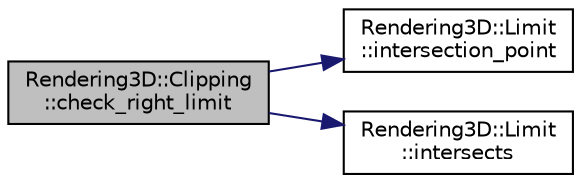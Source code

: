 digraph "Rendering3D::Clipping::check_right_limit"
{
 // LATEX_PDF_SIZE
  edge [fontname="Helvetica",fontsize="10",labelfontname="Helvetica",labelfontsize="10"];
  node [fontname="Helvetica",fontsize="10",shape=record];
  rankdir="LR";
  Node1 [label="Rendering3D::Clipping\l::check_right_limit",height=0.2,width=0.4,color="black", fillcolor="grey75", style="filled", fontcolor="black",tooltip="Clip by right limit."];
  Node1 -> Node2 [color="midnightblue",fontsize="10",style="solid",fontname="Helvetica"];
  Node2 [label="Rendering3D::Limit\l::intersection_point",height=0.2,width=0.4,color="black", fillcolor="white", style="filled",URL="$struct_rendering3_d_1_1_limit.html#a17357ffb7febf19d89ec2a3f7f9a1522",tooltip="Calculates the intersection point between a given line and the limit."];
  Node1 -> Node3 [color="midnightblue",fontsize="10",style="solid",fontname="Helvetica"];
  Node3 [label="Rendering3D::Limit\l::intersects",height=0.2,width=0.4,color="black", fillcolor="white", style="filled",URL="$struct_rendering3_d_1_1_limit.html#a10e8487267a5f8dd0174905210fae66f",tooltip="Calculates if a rect line described by the given points intersects this limit."];
}
